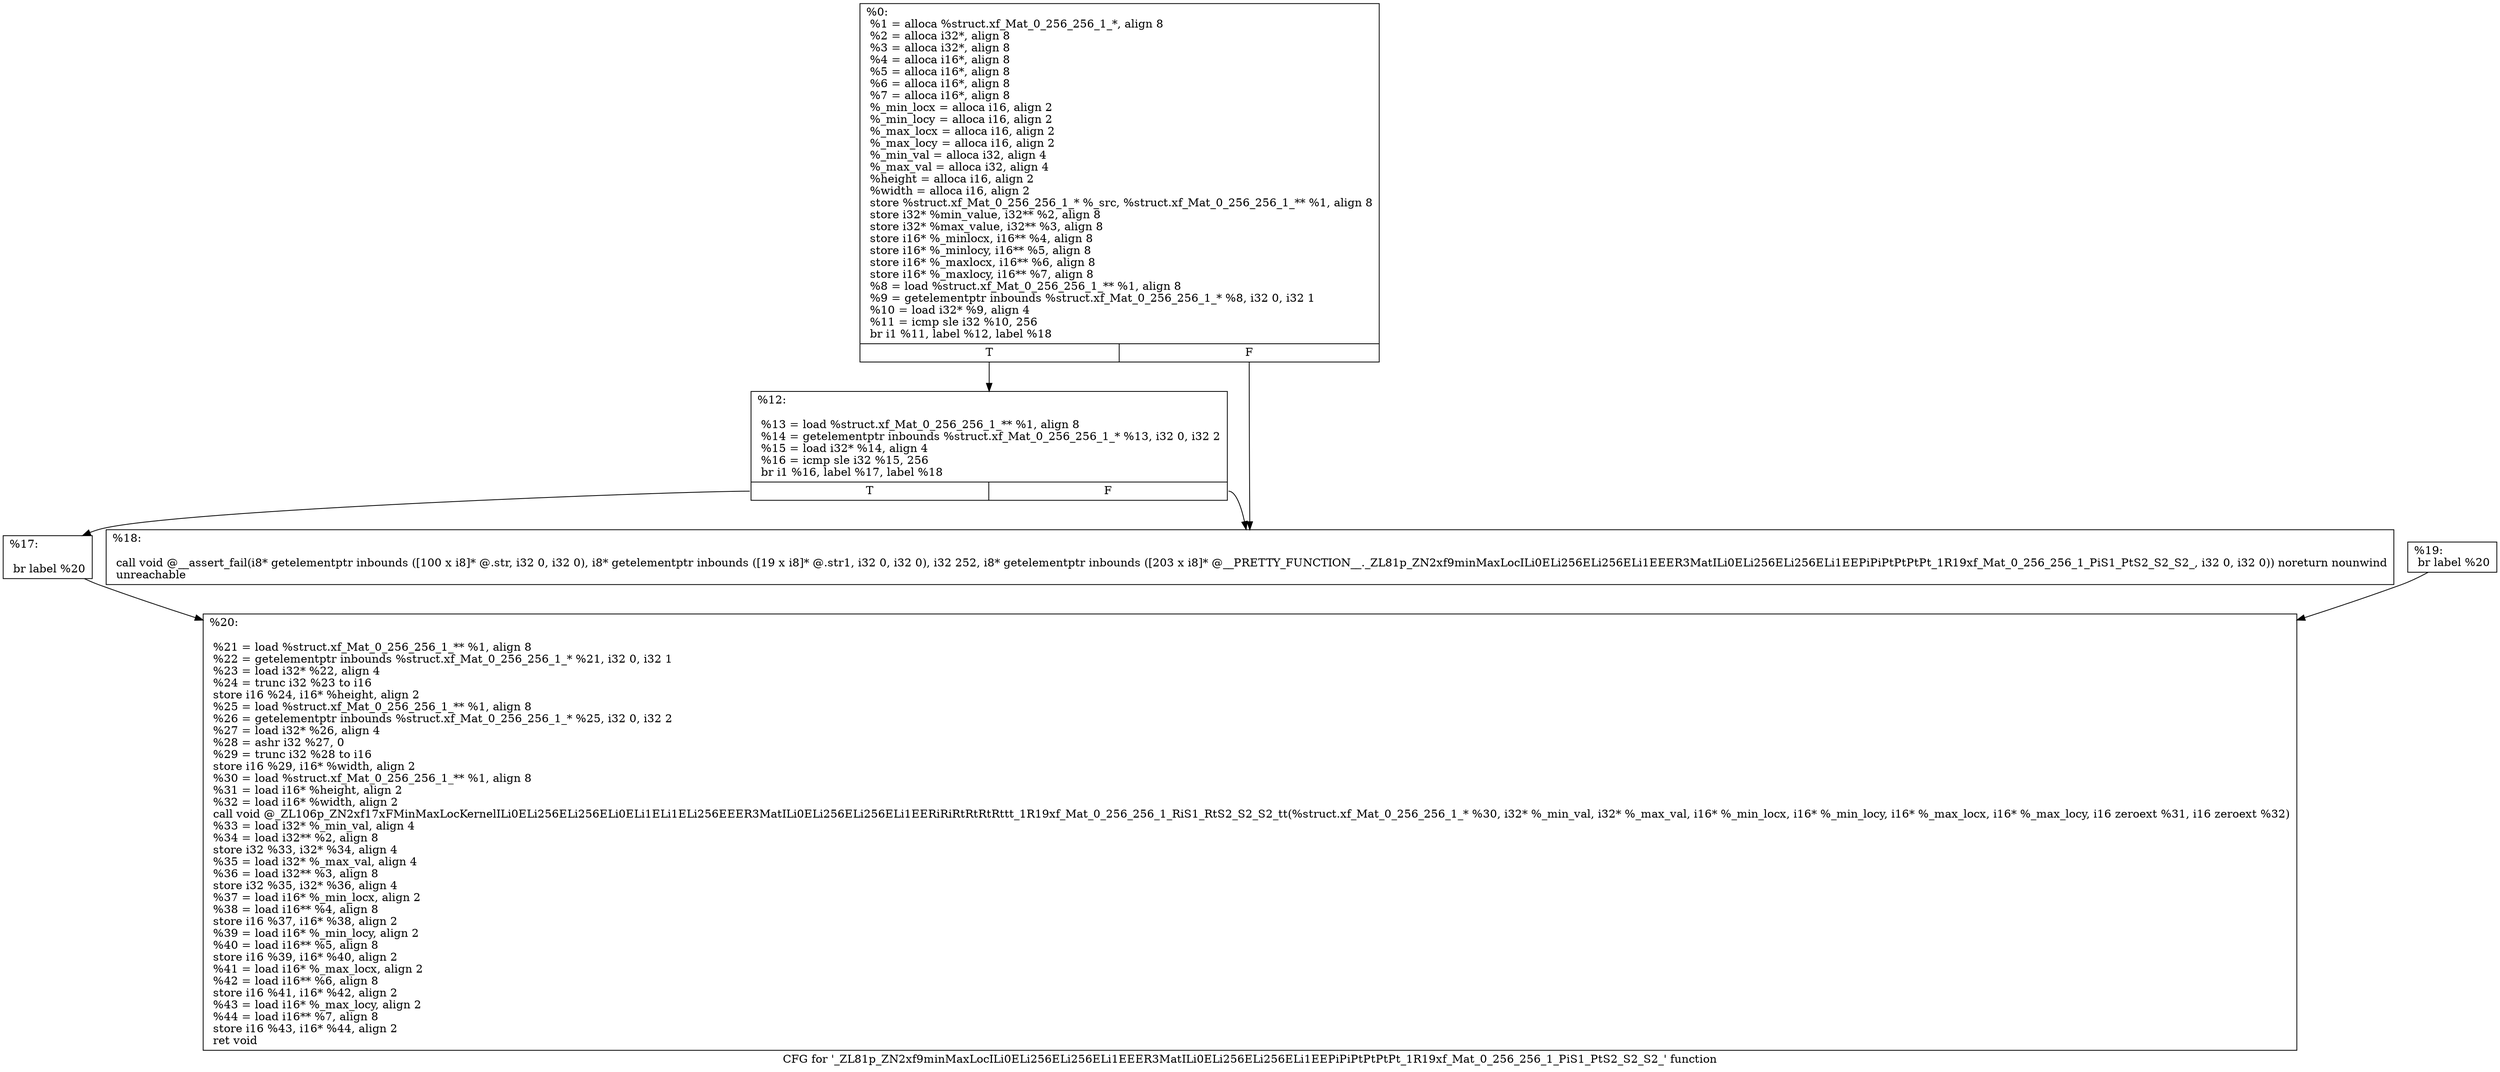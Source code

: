 digraph "CFG for '_ZL81p_ZN2xf9minMaxLocILi0ELi256ELi256ELi1EEER3MatILi0ELi256ELi256ELi1EEPiPiPtPtPtPt_1R19xf_Mat_0_256_256_1_PiS1_PtS2_S2_S2_' function" {
	label="CFG for '_ZL81p_ZN2xf9minMaxLocILi0ELi256ELi256ELi1EEER3MatILi0ELi256ELi256ELi1EEPiPiPtPtPtPt_1R19xf_Mat_0_256_256_1_PiS1_PtS2_S2_S2_' function";

	Node0x259a4f0 [shape=record,label="{%0:\l  %1 = alloca %struct.xf_Mat_0_256_256_1_*, align 8\l  %2 = alloca i32*, align 8\l  %3 = alloca i32*, align 8\l  %4 = alloca i16*, align 8\l  %5 = alloca i16*, align 8\l  %6 = alloca i16*, align 8\l  %7 = alloca i16*, align 8\l  %_min_locx = alloca i16, align 2\l  %_min_locy = alloca i16, align 2\l  %_max_locx = alloca i16, align 2\l  %_max_locy = alloca i16, align 2\l  %_min_val = alloca i32, align 4\l  %_max_val = alloca i32, align 4\l  %height = alloca i16, align 2\l  %width = alloca i16, align 2\l  store %struct.xf_Mat_0_256_256_1_* %_src, %struct.xf_Mat_0_256_256_1_** %1, align 8\l  store i32* %min_value, i32** %2, align 8\l  store i32* %max_value, i32** %3, align 8\l  store i16* %_minlocx, i16** %4, align 8\l  store i16* %_minlocy, i16** %5, align 8\l  store i16* %_maxlocx, i16** %6, align 8\l  store i16* %_maxlocy, i16** %7, align 8\l  %8 = load %struct.xf_Mat_0_256_256_1_** %1, align 8\l  %9 = getelementptr inbounds %struct.xf_Mat_0_256_256_1_* %8, i32 0, i32 1\l  %10 = load i32* %9, align 4\l  %11 = icmp sle i32 %10, 256\l  br i1 %11, label %12, label %18\l|{<s0>T|<s1>F}}"];
	Node0x259a4f0:s0 -> Node0x259b500;
	Node0x259a4f0:s1 -> Node0x259b560;
	Node0x259b500 [shape=record,label="{%12:\l\l  %13 = load %struct.xf_Mat_0_256_256_1_** %1, align 8\l  %14 = getelementptr inbounds %struct.xf_Mat_0_256_256_1_* %13, i32 0, i32 2\l  %15 = load i32* %14, align 4\l  %16 = icmp sle i32 %15, 256\l  br i1 %16, label %17, label %18\l|{<s0>T|<s1>F}}"];
	Node0x259b500:s0 -> Node0x259b840;
	Node0x259b500:s1 -> Node0x259b560;
	Node0x259b840 [shape=record,label="{%17:\l\l  br label %20\l}"];
	Node0x259b840 -> Node0x259b950;
	Node0x259b560 [shape=record,label="{%18:\l\l  call void @__assert_fail(i8* getelementptr inbounds ([100 x i8]* @.str, i32 0, i32 0), i8* getelementptr inbounds ([19 x i8]* @.str1, i32 0, i32 0), i32 252, i8* getelementptr inbounds ([203 x i8]* @__PRETTY_FUNCTION__._ZL81p_ZN2xf9minMaxLocILi0ELi256ELi256ELi1EEER3MatILi0ELi256ELi256ELi1EEPiPiPtPtPtPt_1R19xf_Mat_0_256_256_1_PiS1_PtS2_S2_S2_, i32 0, i32 0)) noreturn nounwind\l  unreachable\l}"];
	Node0x259bee0 [shape=record,label="{%19:                                                  \l  br label %20\l}"];
	Node0x259bee0 -> Node0x259b950;
	Node0x259b950 [shape=record,label="{%20:\l\l  %21 = load %struct.xf_Mat_0_256_256_1_** %1, align 8\l  %22 = getelementptr inbounds %struct.xf_Mat_0_256_256_1_* %21, i32 0, i32 1\l  %23 = load i32* %22, align 4\l  %24 = trunc i32 %23 to i16\l  store i16 %24, i16* %height, align 2\l  %25 = load %struct.xf_Mat_0_256_256_1_** %1, align 8\l  %26 = getelementptr inbounds %struct.xf_Mat_0_256_256_1_* %25, i32 0, i32 2\l  %27 = load i32* %26, align 4\l  %28 = ashr i32 %27, 0\l  %29 = trunc i32 %28 to i16\l  store i16 %29, i16* %width, align 2\l  %30 = load %struct.xf_Mat_0_256_256_1_** %1, align 8\l  %31 = load i16* %height, align 2\l  %32 = load i16* %width, align 2\l  call void @_ZL106p_ZN2xf17xFMinMaxLocKernelILi0ELi256ELi256ELi0ELi1ELi1ELi256EEER3MatILi0ELi256ELi256ELi1EERiRiRtRtRtRttt_1R19xf_Mat_0_256_256_1_RiS1_RtS2_S2_S2_tt(%struct.xf_Mat_0_256_256_1_* %30, i32* %_min_val, i32* %_max_val, i16* %_min_locx, i16* %_min_locy, i16* %_max_locx, i16* %_max_locy, i16 zeroext %31, i16 zeroext %32)\l  %33 = load i32* %_min_val, align 4\l  %34 = load i32** %2, align 8\l  store i32 %33, i32* %34, align 4\l  %35 = load i32* %_max_val, align 4\l  %36 = load i32** %3, align 8\l  store i32 %35, i32* %36, align 4\l  %37 = load i16* %_min_locx, align 2\l  %38 = load i16** %4, align 8\l  store i16 %37, i16* %38, align 2\l  %39 = load i16* %_min_locy, align 2\l  %40 = load i16** %5, align 8\l  store i16 %39, i16* %40, align 2\l  %41 = load i16* %_max_locx, align 2\l  %42 = load i16** %6, align 8\l  store i16 %41, i16* %42, align 2\l  %43 = load i16* %_max_locy, align 2\l  %44 = load i16** %7, align 8\l  store i16 %43, i16* %44, align 2\l  ret void\l}"];
}
